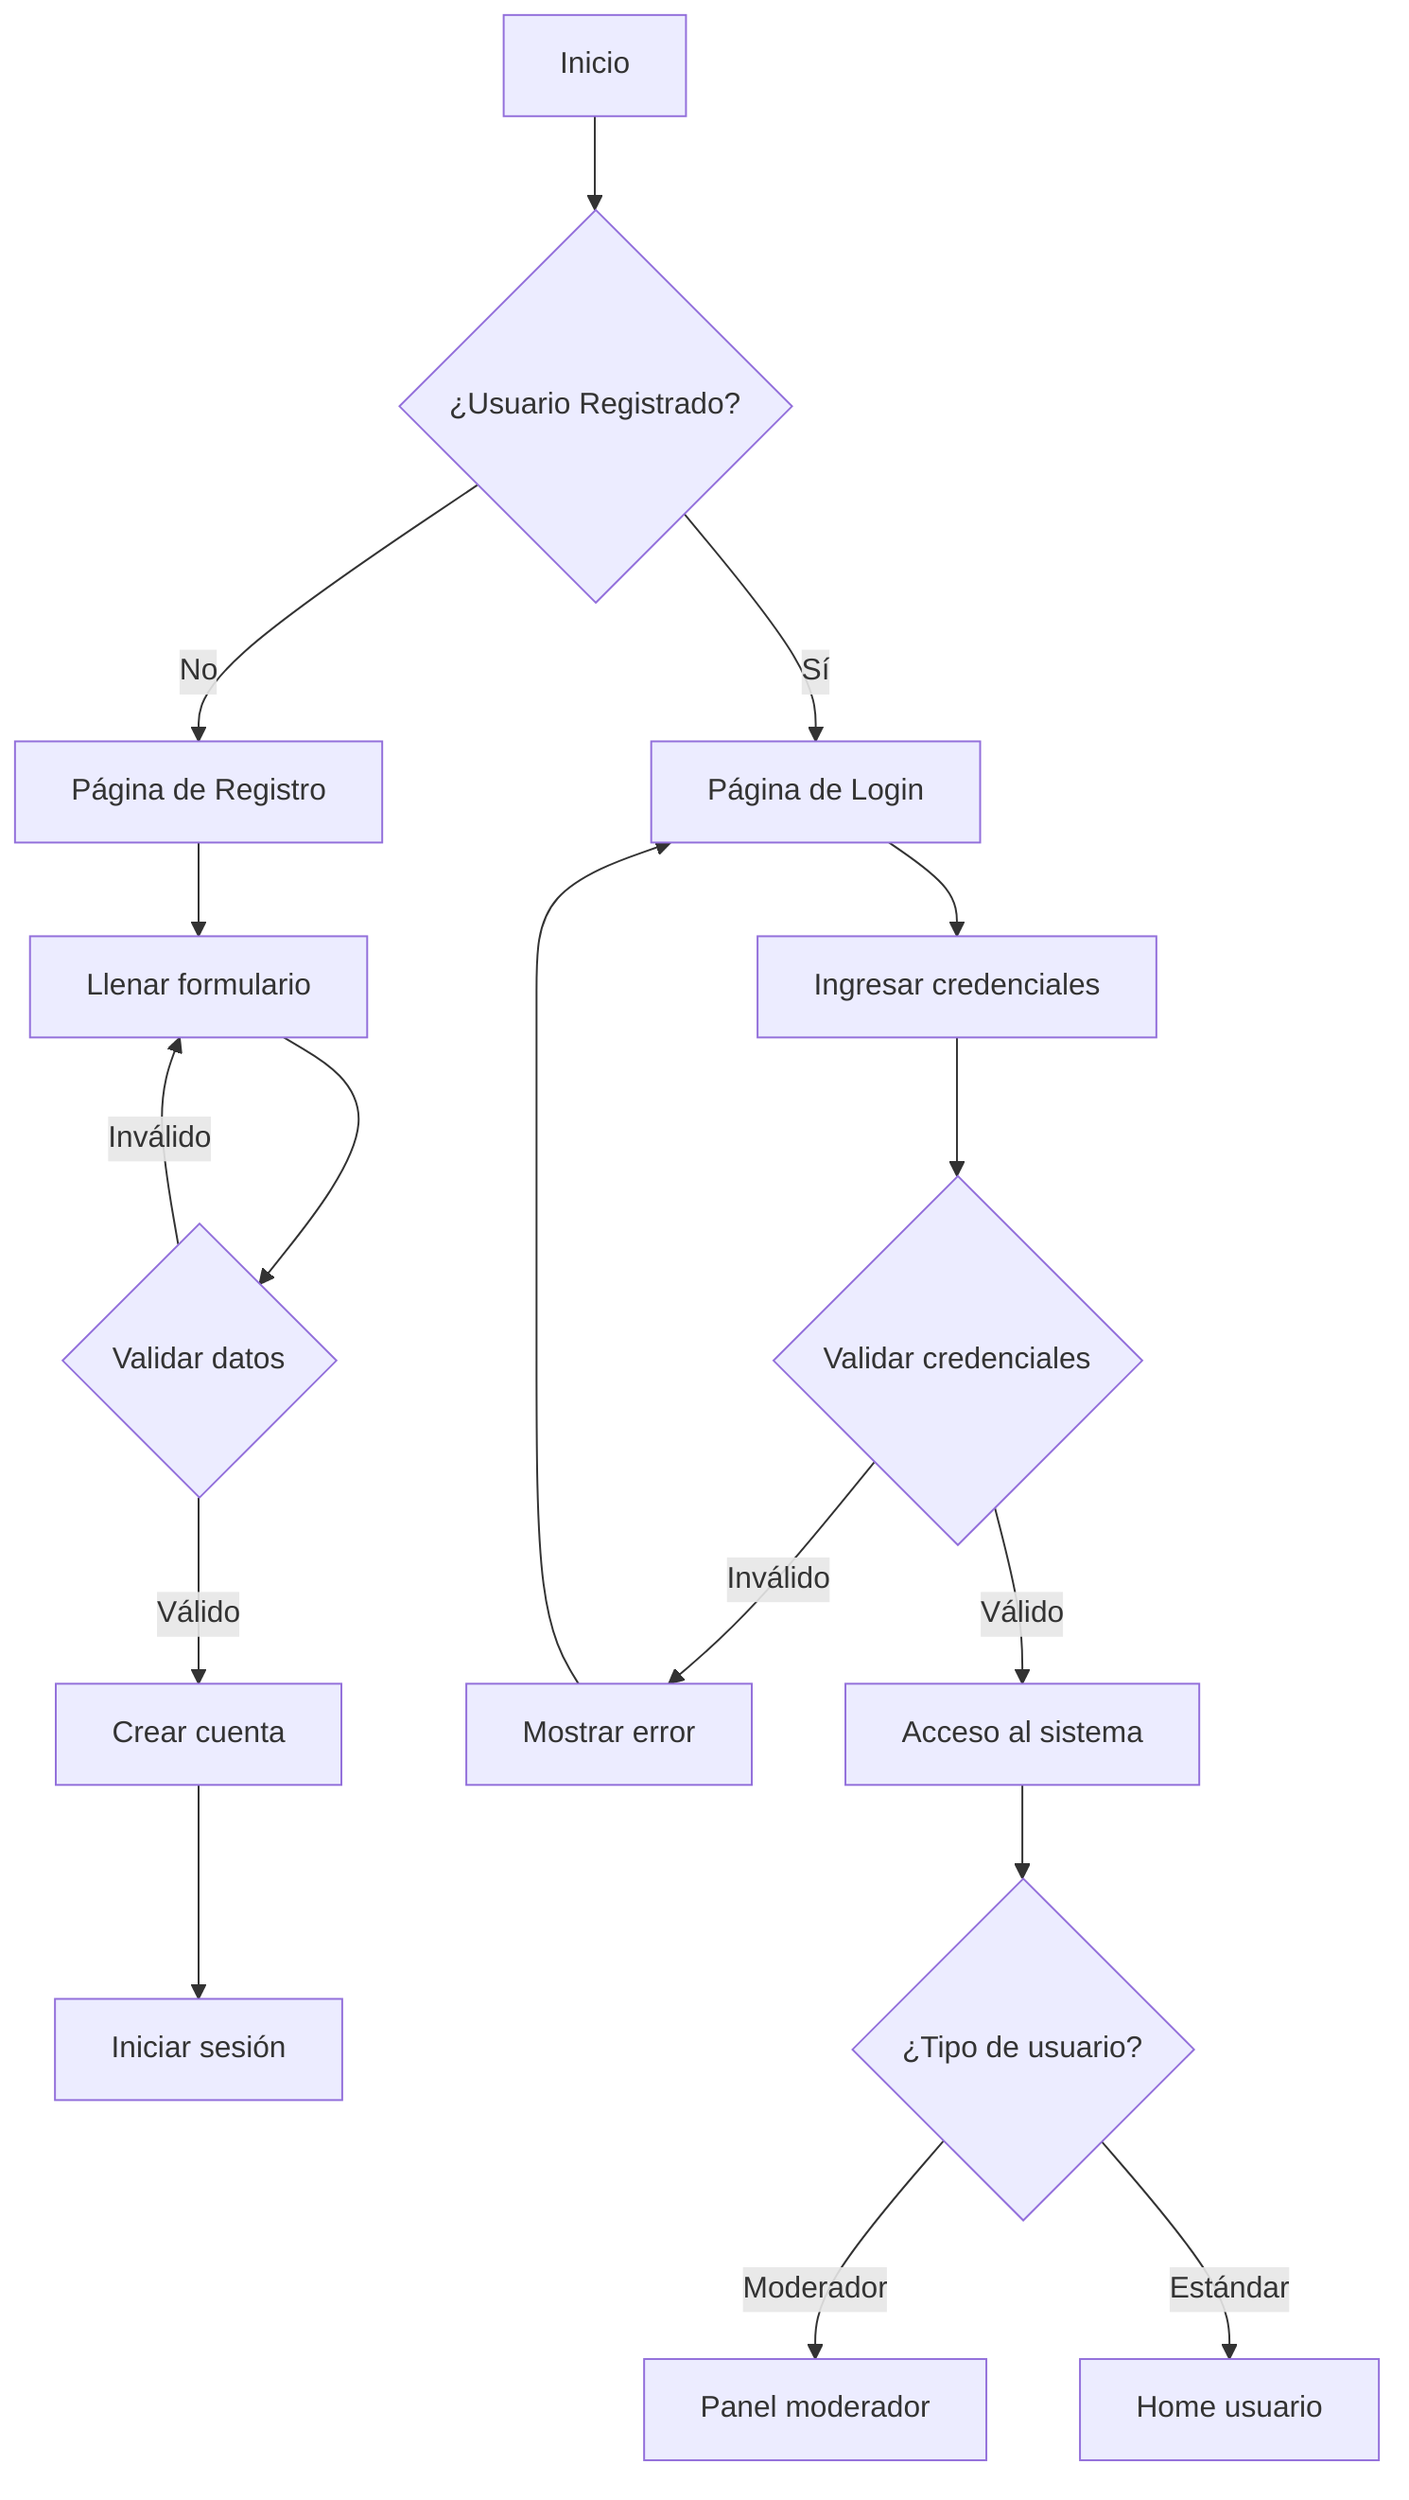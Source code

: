 flowchart TD
    A[Inicio] --> B{¿Usuario Registrado?}
    B -->|No| C[Página de Registro]
    B -->|Sí| D[Página de Login]
    
    C --> E[Llenar formulario]
    E --> F{Validar datos}
    F -->|Inválido| E
    F -->|Válido| G[Crear cuenta]
    G --> H[Iniciar sesión]
    
    D --> I[Ingresar credenciales]
    I --> J{Validar credenciales}
    J -->|Inválido| K[Mostrar error]
    K --> D
    J -->|Válido| L[Acceso al sistema]
    L --> M{¿Tipo de usuario?}
    M -->|Moderador| N[Panel moderador]
    M -->|Estándar| O[Home usuario]